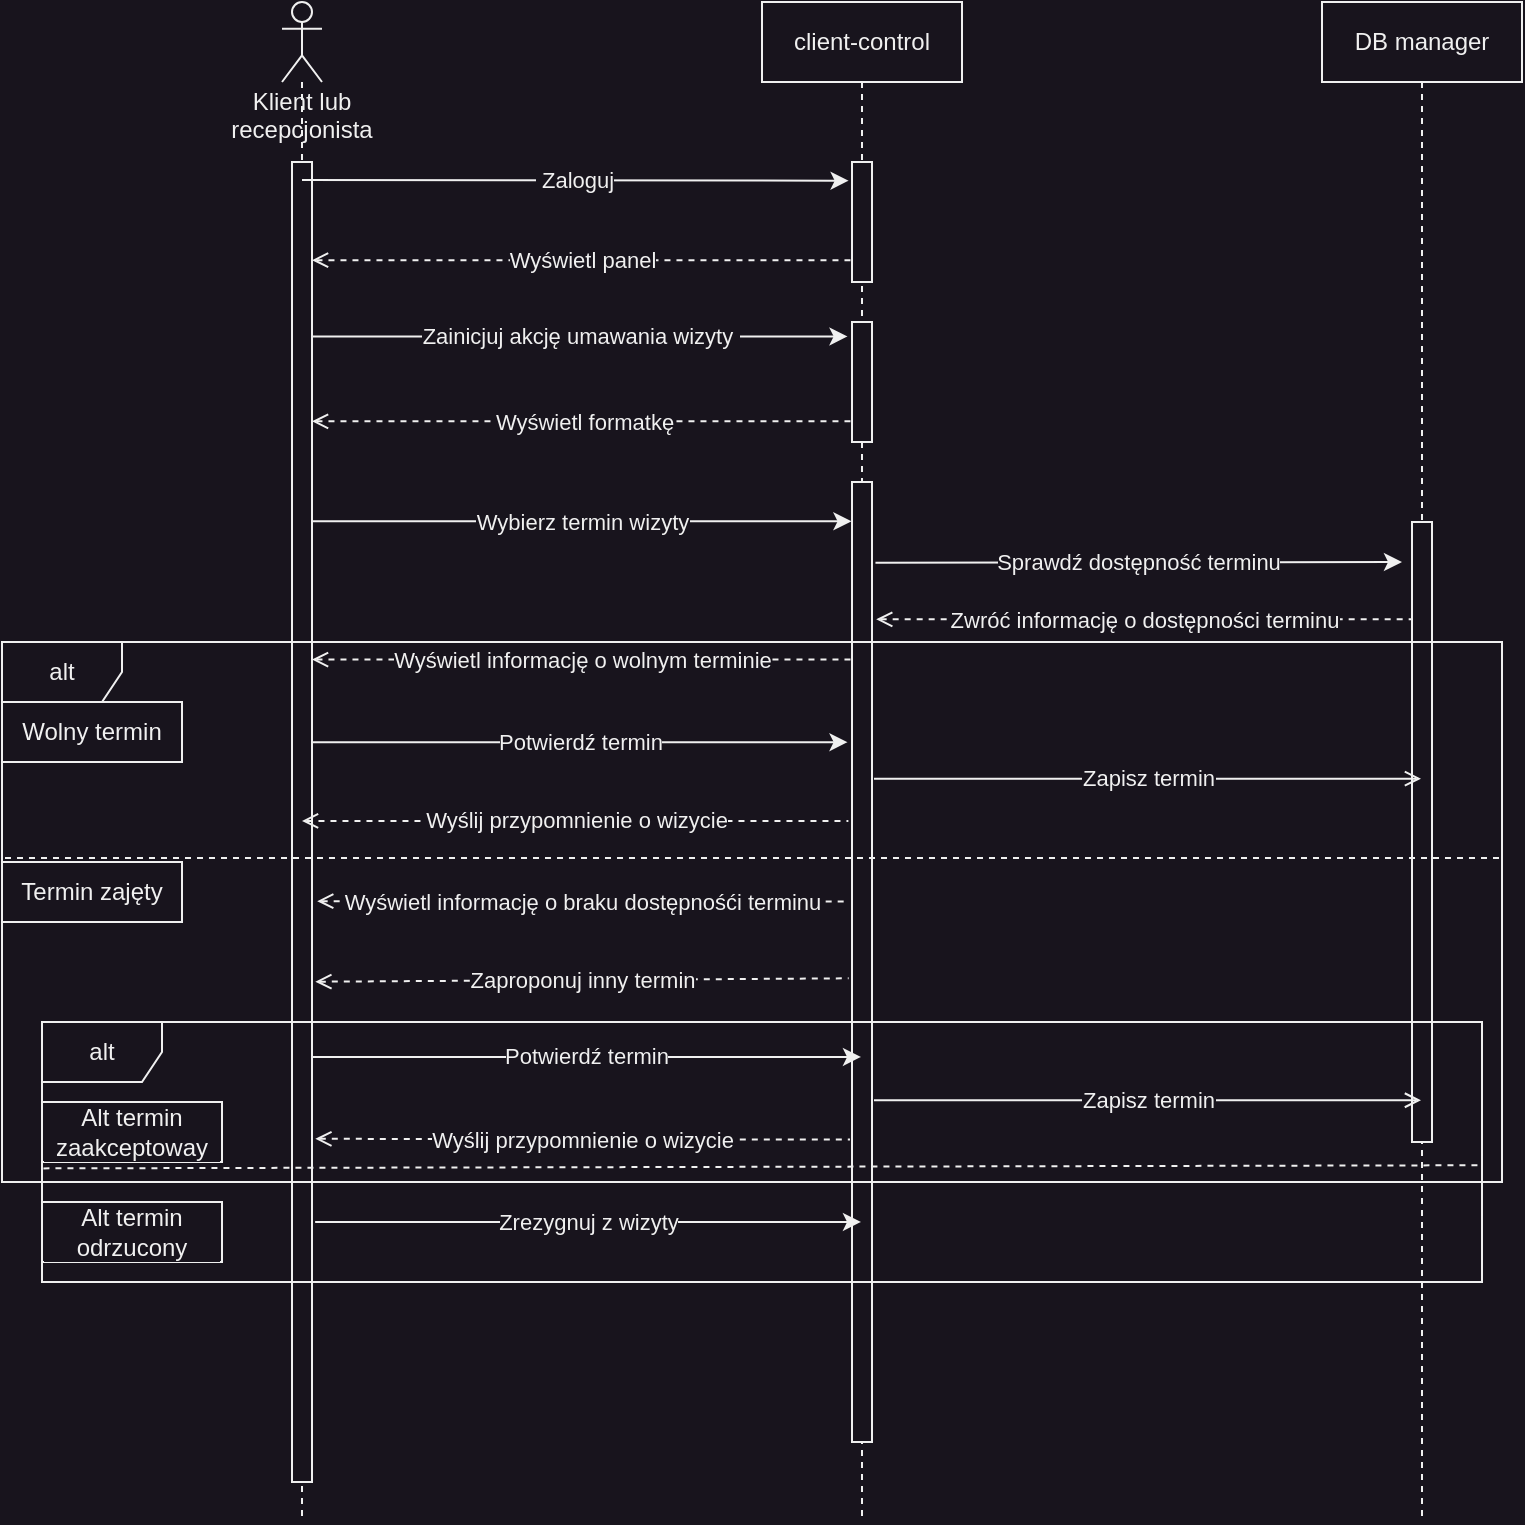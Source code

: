 <mxfile>
    <diagram id="kY4Am3kJxgSk6fUf5qmP" name="Page-1">
        <mxGraphModel dx="1682" dy="359" grid="1" gridSize="10" guides="1" tooltips="1" connect="1" arrows="1" fold="1" page="1" pageScale="1" pageWidth="850" pageHeight="1100" background="#18141D" math="0" shadow="0">
            <root>
                <mxCell id="0"/>
                <mxCell id="1" parent="0"/>
                <mxCell id="2" value="Klient lub recepcjonista" style="shape=umlLifeline;participant=umlActor;perimeter=lifelinePerimeter;whiteSpace=wrap;html=1;container=1;collapsible=0;recursiveResize=0;verticalAlign=top;spacingTop=36;outlineConnect=0;labelBackgroundColor=none;fontColor=#F0F0F0;fillColor=#18141D;strokeColor=#F0F0F0;" parent="1" vertex="1">
                    <mxGeometry x="70" y="40" width="20" height="760" as="geometry"/>
                </mxCell>
                <mxCell id="3" value="" style="html=1;points=[];perimeter=orthogonalPerimeter;labelBackgroundColor=#18141D;fontColor=#F0F0F0;fillColor=#18141D;strokeColor=#F0F0F0;" parent="2" vertex="1">
                    <mxGeometry x="5" y="80" width="10" height="660" as="geometry"/>
                </mxCell>
                <mxCell id="4" value="client-control" style="shape=umlLifeline;perimeter=lifelinePerimeter;whiteSpace=wrap;html=1;container=1;collapsible=0;recursiveResize=0;outlineConnect=0;labelBackgroundColor=#18141D;fontColor=#F0F0F0;fillColor=#18141D;strokeColor=#F0F0F0;" parent="1" vertex="1">
                    <mxGeometry x="310" y="40" width="100" height="760" as="geometry"/>
                </mxCell>
                <mxCell id="5" value="" style="html=1;points=[];perimeter=orthogonalPerimeter;labelBackgroundColor=#18141D;fontColor=#F0F0F0;fillColor=#18141D;strokeColor=#F0F0F0;" parent="4" vertex="1">
                    <mxGeometry x="45" y="80" width="10" height="60" as="geometry"/>
                </mxCell>
                <mxCell id="6" value="" style="html=1;points=[];perimeter=orthogonalPerimeter;labelBackgroundColor=#18141D;fontColor=#F0F0F0;fillColor=#18141D;strokeColor=#F0F0F0;" parent="4" vertex="1">
                    <mxGeometry x="45" y="160" width="10" height="60" as="geometry"/>
                </mxCell>
                <mxCell id="7" style="edgeStyle=none;html=1;startArrow=open;startFill=0;endArrow=open;endFill=0;labelBackgroundColor=#18141D;fontColor=#F0F0F0;fillColor=#18141D;strokeColor=#F0F0F0;" parent="4" source="8" target="4" edge="1">
                    <mxGeometry relative="1" as="geometry"/>
                </mxCell>
                <mxCell id="8" value="" style="html=1;points=[];perimeter=orthogonalPerimeter;labelBackgroundColor=#18141D;fontColor=#F0F0F0;fillColor=#18141D;strokeColor=#F0F0F0;" parent="4" vertex="1">
                    <mxGeometry x="45" y="240" width="10" height="480" as="geometry"/>
                </mxCell>
                <mxCell id="9" value="DB manager" style="shape=umlLifeline;perimeter=lifelinePerimeter;whiteSpace=wrap;html=1;container=1;collapsible=0;recursiveResize=0;outlineConnect=0;labelBackgroundColor=#18141D;fontColor=#F0F0F0;fillColor=#18141D;strokeColor=#F0F0F0;" parent="1" vertex="1">
                    <mxGeometry x="590" y="40" width="100" height="760" as="geometry"/>
                </mxCell>
                <mxCell id="10" style="edgeStyle=none;html=1;startArrow=open;startFill=0;endArrow=open;endFill=0;labelBackgroundColor=#18141D;fontColor=#F0F0F0;fillColor=#18141D;strokeColor=#F0F0F0;" parent="9" source="11" target="9" edge="1">
                    <mxGeometry relative="1" as="geometry"/>
                </mxCell>
                <mxCell id="11" value="" style="html=1;points=[];perimeter=orthogonalPerimeter;labelBackgroundColor=#18141D;fontColor=#F0F0F0;fillColor=#18141D;strokeColor=#F0F0F0;" parent="9" vertex="1">
                    <mxGeometry x="45" y="260" width="10" height="310" as="geometry"/>
                </mxCell>
                <mxCell id="12" value="&amp;nbsp;Zaloguj" style="endArrow=classic;html=1;entryX=-0.169;entryY=0.156;entryDx=0;entryDy=0;entryPerimeter=0;labelBackgroundColor=#18141D;fontColor=#F0F0F0;fillColor=#18141D;strokeColor=#F0F0F0;" parent="1" target="5" edge="1">
                    <mxGeometry width="50" height="50" relative="1" as="geometry">
                        <mxPoint x="80" y="129" as="sourcePoint"/>
                        <mxPoint x="130" y="120" as="targetPoint"/>
                    </mxGeometry>
                </mxCell>
                <mxCell id="13" value="Wyświetl panel" style="endArrow=none;dashed=1;html=1;startArrow=open;startFill=0;entryX=-0.059;entryY=0.818;entryDx=0;entryDy=0;entryPerimeter=0;labelBackgroundColor=#18141D;fontColor=#F0F0F0;fillColor=#18141D;strokeColor=#F0F0F0;" parent="1" source="3" target="5" edge="1">
                    <mxGeometry width="50" height="50" relative="1" as="geometry">
                        <mxPoint x="240" y="230" as="sourcePoint"/>
                        <mxPoint x="290" y="180" as="targetPoint"/>
                    </mxGeometry>
                </mxCell>
                <mxCell id="14" value="Zainicjuj akcję umawania wizyty&amp;nbsp;" style="endArrow=classic;html=1;entryX=-0.224;entryY=0.12;entryDx=0;entryDy=0;entryPerimeter=0;labelBackgroundColor=#18141D;fontColor=#F0F0F0;fillColor=#18141D;strokeColor=#F0F0F0;" parent="1" source="3" target="6" edge="1">
                    <mxGeometry width="50" height="50" relative="1" as="geometry">
                        <mxPoint x="80" y="220" as="sourcePoint"/>
                        <mxPoint x="348.31" y="220" as="targetPoint"/>
                    </mxGeometry>
                </mxCell>
                <mxCell id="15" value="Wyświetl formatkę" style="endArrow=none;dashed=1;html=1;startArrow=open;startFill=0;entryX=0.052;entryY=0.828;entryDx=0;entryDy=0;entryPerimeter=0;labelBackgroundColor=#18141D;fontColor=#F0F0F0;fillColor=#18141D;strokeColor=#F0F0F0;" parent="1" source="3" target="6" edge="1">
                    <mxGeometry width="50" height="50" relative="1" as="geometry">
                        <mxPoint x="94.07" y="178.6" as="sourcePoint"/>
                        <mxPoint x="364.41" y="179.08" as="targetPoint"/>
                    </mxGeometry>
                </mxCell>
                <mxCell id="16" value="Wybierz termin wizyty" style="endArrow=classic;html=1;entryX=-0.027;entryY=0.041;entryDx=0;entryDy=0;entryPerimeter=0;labelBackgroundColor=#18141D;fontColor=#F0F0F0;fillColor=#18141D;strokeColor=#F0F0F0;" parent="1" source="3" target="8" edge="1">
                    <mxGeometry width="50" height="50" relative="1" as="geometry">
                        <mxPoint x="120" y="360" as="sourcePoint"/>
                        <mxPoint x="300" y="290" as="targetPoint"/>
                    </mxGeometry>
                </mxCell>
                <mxCell id="17" value="Sprawdź dostępność terminu" style="endArrow=classic;html=1;exitX=1.173;exitY=0.084;exitDx=0;exitDy=0;exitPerimeter=0;labelBackgroundColor=#18141D;fontColor=#F0F0F0;fillColor=#18141D;strokeColor=#F0F0F0;" parent="1" source="8" edge="1">
                    <mxGeometry width="50" height="50" relative="1" as="geometry">
                        <mxPoint x="360" y="314" as="sourcePoint"/>
                        <mxPoint x="630" y="320" as="targetPoint"/>
                    </mxGeometry>
                </mxCell>
                <mxCell id="18" value="Zwróć informację o dostępności terminu" style="endArrow=none;dashed=1;html=1;startArrow=open;startFill=0;exitX=1.21;exitY=0.143;exitDx=0;exitDy=0;exitPerimeter=0;labelBackgroundColor=#18141D;fontColor=#F0F0F0;fillColor=#18141D;strokeColor=#F0F0F0;" parent="1" source="8" target="11" edge="1">
                    <mxGeometry width="50" height="50" relative="1" as="geometry">
                        <mxPoint x="360" y="380" as="sourcePoint"/>
                        <mxPoint x="630.52" y="380.0" as="targetPoint"/>
                    </mxGeometry>
                </mxCell>
                <mxCell id="19" value="Wyświetl informację o wolnym terminie" style="endArrow=none;dashed=1;html=1;startArrow=open;startFill=0;entryX=-0.059;entryY=0.185;entryDx=0;entryDy=0;entryPerimeter=0;labelBackgroundColor=#18141D;fontColor=#F0F0F0;fillColor=#18141D;strokeColor=#F0F0F0;" parent="1" source="3" target="8" edge="1">
                    <mxGeometry width="50" height="50" relative="1" as="geometry">
                        <mxPoint x="90" y="390" as="sourcePoint"/>
                        <mxPoint x="290" y="400" as="targetPoint"/>
                    </mxGeometry>
                </mxCell>
                <mxCell id="20" value="Potwierdź termin" style="endArrow=classic;html=1;entryX=-0.224;entryY=0.271;entryDx=0;entryDy=0;entryPerimeter=0;labelBackgroundColor=#18141D;fontColor=#F0F0F0;fillColor=#18141D;strokeColor=#F0F0F0;" parent="1" source="3" target="8" edge="1">
                    <mxGeometry width="50" height="50" relative="1" as="geometry">
                        <mxPoint x="100" y="480" as="sourcePoint"/>
                        <mxPoint x="350" y="420" as="targetPoint"/>
                    </mxGeometry>
                </mxCell>
                <mxCell id="21" value="Zapisz termin" style="endArrow=open;html=1;exitX=1.1;exitY=0.309;exitDx=0;exitDy=0;exitPerimeter=0;endFill=0;labelBackgroundColor=#18141D;fontColor=#F0F0F0;fillColor=#18141D;strokeColor=#F0F0F0;" parent="1" source="8" target="9" edge="1">
                    <mxGeometry width="50" height="50" relative="1" as="geometry">
                        <mxPoint x="370" y="430.0" as="sourcePoint"/>
                        <mxPoint x="630" y="428" as="targetPoint"/>
                    </mxGeometry>
                </mxCell>
                <mxCell id="22" value="Wyślij przypomnienie o wizycie" style="endArrow=none;dashed=1;html=1;startArrow=open;startFill=0;entryX=-0.181;entryY=0.353;entryDx=0;entryDy=0;entryPerimeter=0;labelBackgroundColor=#18141D;fontColor=#F0F0F0;fillColor=#18141D;strokeColor=#F0F0F0;" parent="1" source="2" target="8" edge="1">
                    <mxGeometry width="50" height="50" relative="1" as="geometry">
                        <mxPoint x="90" y="415" as="sourcePoint"/>
                        <mxPoint x="280" y="440" as="targetPoint"/>
                    </mxGeometry>
                </mxCell>
                <mxCell id="23" value="Wyświetl informację o braku dostępnośći terminu" style="endArrow=none;dashed=1;html=1;startArrow=open;startFill=0;entryX=-0.26;entryY=0.437;entryDx=0;entryDy=0;entryPerimeter=0;exitX=1.26;exitY=0.56;exitDx=0;exitDy=0;exitPerimeter=0;labelBackgroundColor=#18141D;fontColor=#F0F0F0;fillColor=#18141D;strokeColor=#F0F0F0;" parent="1" source="3" target="8" edge="1">
                    <mxGeometry width="50" height="50" relative="1" as="geometry">
                        <mxPoint x="90" y="450" as="sourcePoint"/>
                        <mxPoint x="348.27" y="450" as="targetPoint"/>
                    </mxGeometry>
                </mxCell>
                <mxCell id="24" value="Zaproponuj inny termin" style="endArrow=none;dashed=1;html=1;startArrow=open;startFill=0;entryX=-0.167;entryY=0.517;entryDx=0;entryDy=0;entryPerimeter=0;exitX=1.167;exitY=0.621;exitDx=0;exitDy=0;exitPerimeter=0;labelBackgroundColor=#18141D;fontColor=#F0F0F0;fillColor=#18141D;strokeColor=#F0F0F0;" parent="1" source="3" target="8" edge="1">
                    <mxGeometry width="50" height="50" relative="1" as="geometry">
                        <mxPoint x="90" y="591" as="sourcePoint"/>
                        <mxPoint x="366.91" y="461.3" as="targetPoint"/>
                    </mxGeometry>
                </mxCell>
                <mxCell id="25" value="Potwierdź termin" style="endArrow=classic;html=1;exitX=0.967;exitY=0.678;exitDx=0;exitDy=0;exitPerimeter=0;labelBackgroundColor=#18141D;fontColor=#F0F0F0;fillColor=#18141D;strokeColor=#F0F0F0;" parent="1" source="3" target="4" edge="1">
                    <mxGeometry width="50" height="50" relative="1" as="geometry">
                        <mxPoint x="95" y="382.1" as="sourcePoint"/>
                        <mxPoint x="363.27" y="382.1" as="targetPoint"/>
                    </mxGeometry>
                </mxCell>
                <mxCell id="26" value="Zrezygnuj z wizyty" style="endArrow=classic;html=1;exitX=1.156;exitY=0.803;exitDx=0;exitDy=0;exitPerimeter=0;labelBackgroundColor=#18141D;fontColor=#F0F0F0;fillColor=#18141D;strokeColor=#F0F0F0;" parent="1" source="3" target="4" edge="1">
                    <mxGeometry width="50" height="50" relative="1" as="geometry">
                        <mxPoint x="110" y="650" as="sourcePoint"/>
                        <mxPoint x="350" y="547" as="targetPoint"/>
                    </mxGeometry>
                </mxCell>
                <mxCell id="27" value="Wyślij przypomnienie o wizycie" style="endArrow=none;dashed=1;html=1;startArrow=open;startFill=0;entryX=-0.1;entryY=0.685;entryDx=0;entryDy=0;entryPerimeter=0;exitX=1.167;exitY=0.74;exitDx=0;exitDy=0;exitPerimeter=0;labelBackgroundColor=#18141D;fontColor=#F0F0F0;fillColor=#18141D;strokeColor=#F0F0F0;" parent="1" source="3" target="8" edge="1">
                    <mxGeometry width="50" height="50" relative="1" as="geometry">
                        <mxPoint x="89.667" y="459.44" as="sourcePoint"/>
                        <mxPoint x="363.19" y="459.44" as="targetPoint"/>
                    </mxGeometry>
                </mxCell>
                <mxCell id="28" value="Zapisz termin" style="endArrow=open;html=1;exitX=1.1;exitY=0.644;exitDx=0;exitDy=0;exitPerimeter=0;endFill=0;labelBackgroundColor=#18141D;fontColor=#F0F0F0;fillColor=#18141D;strokeColor=#F0F0F0;" parent="1" source="8" target="9" edge="1">
                    <mxGeometry width="50" height="50" relative="1" as="geometry">
                        <mxPoint x="376" y="438.32" as="sourcePoint"/>
                        <mxPoint x="649.5" y="438.32" as="targetPoint"/>
                    </mxGeometry>
                </mxCell>
                <mxCell id="29" value="alt" style="shape=umlFrame;whiteSpace=wrap;html=1;labelBackgroundColor=#18141D;fontColor=#F0F0F0;fillColor=#18141D;strokeColor=#F0F0F0;" parent="1" vertex="1">
                    <mxGeometry x="-70" y="360" width="750" height="270" as="geometry"/>
                </mxCell>
                <mxCell id="30" value="" style="endArrow=none;html=1;exitX=0.002;exitY=0.4;exitDx=0;exitDy=0;exitPerimeter=0;dashed=1;labelBackgroundColor=#18141D;fontColor=#F0F0F0;fillColor=#18141D;strokeColor=#F0F0F0;" parent="1" source="29" edge="1">
                    <mxGeometry width="50" height="50" relative="1" as="geometry">
                        <mxPoint x="290" y="510" as="sourcePoint"/>
                        <mxPoint x="680" y="468" as="targetPoint"/>
                    </mxGeometry>
                </mxCell>
                <mxCell id="31" value="Wolny termin" style="text;html=1;strokeColor=#F0F0F0;fillColor=#18141D;align=center;verticalAlign=middle;whiteSpace=wrap;rounded=0;labelBackgroundColor=#18141D;fontColor=#F0F0F0;" parent="1" vertex="1">
                    <mxGeometry x="-70" y="390" width="90" height="30" as="geometry"/>
                </mxCell>
                <mxCell id="32" value="Termin zajęty" style="text;html=1;strokeColor=#F0F0F0;fillColor=#18141D;align=center;verticalAlign=middle;whiteSpace=wrap;rounded=0;labelBackgroundColor=#18141D;fontColor=#F0F0F0;" parent="1" vertex="1">
                    <mxGeometry x="-70" y="470" width="90" height="30" as="geometry"/>
                </mxCell>
                <mxCell id="33" value="alt" style="shape=umlFrame;whiteSpace=wrap;html=1;labelBackgroundColor=#18141D;fontColor=#F0F0F0;fillColor=#18141D;strokeColor=#F0F0F0;" parent="1" vertex="1">
                    <mxGeometry x="-50" y="550" width="720" height="130" as="geometry"/>
                </mxCell>
                <mxCell id="34" value="Alt termin zaakceptoway" style="text;html=1;strokeColor=#F0F0F0;fillColor=#18141D;align=center;verticalAlign=middle;whiteSpace=wrap;rounded=0;labelBackgroundColor=#18141D;fontColor=#F0F0F0;" parent="1" vertex="1">
                    <mxGeometry x="-50" y="590" width="90" height="30" as="geometry"/>
                </mxCell>
                <mxCell id="35" value="Alt termin odrzucony" style="text;html=1;strokeColor=#F0F0F0;fillColor=#18141D;align=center;verticalAlign=middle;whiteSpace=wrap;rounded=0;labelBackgroundColor=#18141D;fontColor=#F0F0F0;" parent="1" vertex="1">
                    <mxGeometry x="-50" y="640" width="90" height="30" as="geometry"/>
                </mxCell>
                <mxCell id="36" value="" style="endArrow=none;dashed=1;html=1;exitX=0.001;exitY=0.563;exitDx=0;exitDy=0;exitPerimeter=0;entryX=0.999;entryY=0.551;entryDx=0;entryDy=0;entryPerimeter=0;labelBackgroundColor=#18141D;fontColor=#F0F0F0;fillColor=#18141D;strokeColor=#F0F0F0;" parent="1" source="33" target="33" edge="1">
                    <mxGeometry width="50" height="50" relative="1" as="geometry">
                        <mxPoint x="240" y="640" as="sourcePoint"/>
                        <mxPoint x="290" y="590" as="targetPoint"/>
                    </mxGeometry>
                </mxCell>
            </root>
        </mxGraphModel>
    </diagram>
</mxfile>
